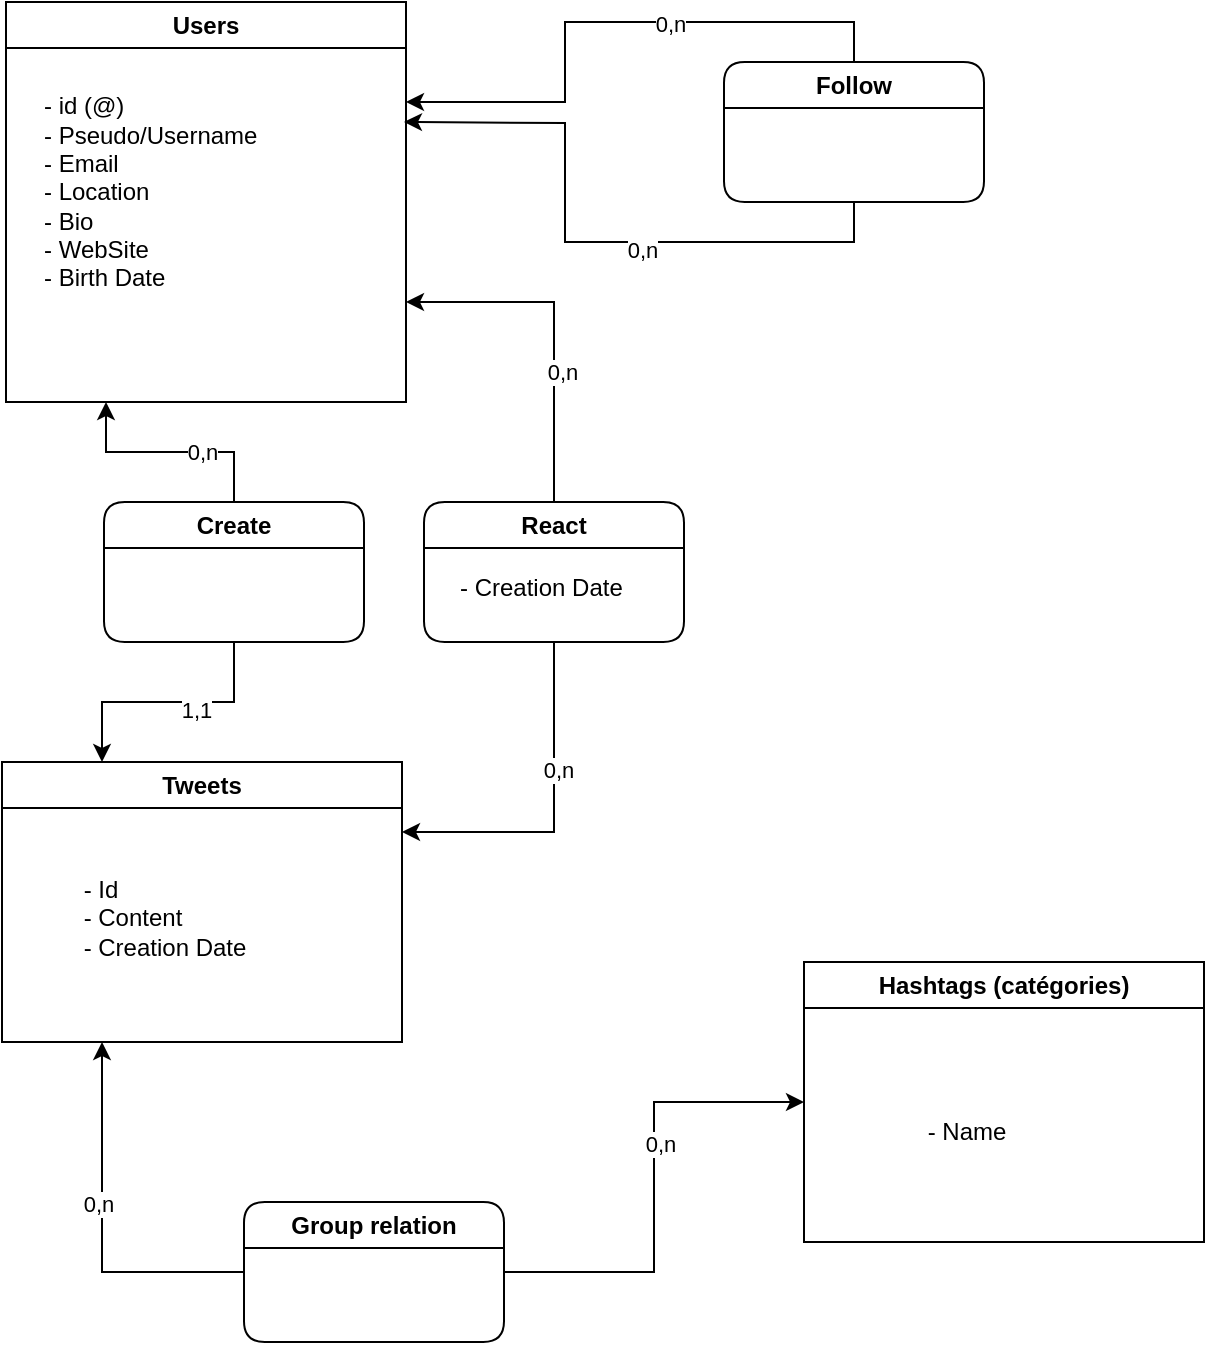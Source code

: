 <mxfile version="21.3.7" type="github">
  <diagram name="Page-1" id="8VawA16yyXWH-Rq_11g9">
    <mxGraphModel dx="1434" dy="722" grid="1" gridSize="10" guides="1" tooltips="1" connect="1" arrows="1" fold="1" page="1" pageScale="1" pageWidth="850" pageHeight="1100" math="0" shadow="0">
      <root>
        <mxCell id="0" />
        <mxCell id="1" parent="0" />
        <mxCell id="OonYzX7UAx6MXSqwizct-8" value="Users" style="swimlane;whiteSpace=wrap;html=1;" parent="1" vertex="1">
          <mxGeometry x="41" y="40" width="200" height="200" as="geometry" />
        </mxCell>
        <mxCell id="OonYzX7UAx6MXSqwizct-13" value="&lt;div align=&quot;left&quot;&gt;- id (@)&lt;/div&gt;&lt;div align=&quot;left&quot;&gt;- Pseudo/Username&lt;/div&gt;&lt;div align=&quot;left&quot;&gt;- Email&lt;/div&gt;&lt;div align=&quot;left&quot;&gt;- Location&lt;/div&gt;&lt;div align=&quot;left&quot;&gt;- Bio&lt;/div&gt;&lt;div align=&quot;left&quot;&gt;- WebSite&lt;/div&gt;&lt;div align=&quot;left&quot;&gt;- Birth Date&lt;br&gt;&lt;/div&gt;" style="text;html=1;align=left;verticalAlign=middle;resizable=0;points=[];autosize=1;strokeColor=none;fillColor=none;" parent="OonYzX7UAx6MXSqwizct-8" vertex="1">
          <mxGeometry x="17" y="40" width="130" height="110" as="geometry" />
        </mxCell>
        <mxCell id="OonYzX7UAx6MXSqwizct-9" value="Tweets" style="swimlane;whiteSpace=wrap;html=1;" parent="1" vertex="1">
          <mxGeometry x="39" y="420" width="200" height="140" as="geometry" />
        </mxCell>
        <mxCell id="OonYzX7UAx6MXSqwizct-14" value="&lt;div align=&quot;left&quot;&gt;- Id&lt;br&gt;&lt;/div&gt;&lt;div align=&quot;left&quot;&gt;- Content&lt;br&gt;&lt;/div&gt;&lt;div align=&quot;left&quot;&gt;- Creation Date&lt;/div&gt;&lt;div align=&quot;left&quot;&gt;&lt;br&gt;&lt;/div&gt;" style="text;html=1;align=center;verticalAlign=middle;resizable=0;points=[];autosize=1;strokeColor=none;fillColor=none;" parent="OonYzX7UAx6MXSqwizct-9" vertex="1">
          <mxGeometry x="31" y="50" width="100" height="70" as="geometry" />
        </mxCell>
        <mxCell id="ddO-TAM94aGAcROhZCYV-11" value="" style="edgeStyle=orthogonalEdgeStyle;rounded=0;orthogonalLoop=1;jettySize=auto;html=1;entryX=0.25;entryY=0;entryDx=0;entryDy=0;" edge="1" parent="1" source="OonYzX7UAx6MXSqwizct-10" target="OonYzX7UAx6MXSqwizct-9">
          <mxGeometry relative="1" as="geometry" />
        </mxCell>
        <mxCell id="ddO-TAM94aGAcROhZCYV-35" value="1,1" style="edgeLabel;html=1;align=center;verticalAlign=middle;resizable=0;points=[];" vertex="1" connectable="0" parent="ddO-TAM94aGAcROhZCYV-11">
          <mxGeometry x="-0.222" y="4" relative="1" as="geometry">
            <mxPoint as="offset" />
          </mxGeometry>
        </mxCell>
        <mxCell id="ddO-TAM94aGAcROhZCYV-15" style="edgeStyle=orthogonalEdgeStyle;rounded=0;orthogonalLoop=1;jettySize=auto;html=1;exitX=0.5;exitY=0;exitDx=0;exitDy=0;entryX=0.25;entryY=1;entryDx=0;entryDy=0;" edge="1" parent="1" source="OonYzX7UAx6MXSqwizct-10" target="OonYzX7UAx6MXSqwizct-8">
          <mxGeometry relative="1" as="geometry" />
        </mxCell>
        <mxCell id="ddO-TAM94aGAcROhZCYV-32" value="0,n" style="edgeLabel;html=1;align=center;verticalAlign=middle;resizable=0;points=[];" vertex="1" connectable="0" parent="ddO-TAM94aGAcROhZCYV-15">
          <mxGeometry x="-0.281" relative="1" as="geometry">
            <mxPoint as="offset" />
          </mxGeometry>
        </mxCell>
        <mxCell id="OonYzX7UAx6MXSqwizct-10" value="Create" style="swimlane;whiteSpace=wrap;html=1;rounded=1;" parent="1" vertex="1">
          <mxGeometry x="90" y="290" width="130" height="70" as="geometry" />
        </mxCell>
        <mxCell id="ddO-TAM94aGAcROhZCYV-10" style="edgeStyle=orthogonalEdgeStyle;rounded=0;orthogonalLoop=1;jettySize=auto;html=1;exitX=0.5;exitY=1;exitDx=0;exitDy=0;entryX=1;entryY=0.25;entryDx=0;entryDy=0;" edge="1" parent="1" source="ddO-TAM94aGAcROhZCYV-8" target="OonYzX7UAx6MXSqwizct-9">
          <mxGeometry relative="1" as="geometry" />
        </mxCell>
        <mxCell id="ddO-TAM94aGAcROhZCYV-37" value="0,n" style="edgeLabel;html=1;align=center;verticalAlign=middle;resizable=0;points=[];" vertex="1" connectable="0" parent="ddO-TAM94aGAcROhZCYV-10">
          <mxGeometry x="-0.252" y="2" relative="1" as="geometry">
            <mxPoint as="offset" />
          </mxGeometry>
        </mxCell>
        <mxCell id="ddO-TAM94aGAcROhZCYV-13" style="edgeStyle=orthogonalEdgeStyle;rounded=0;orthogonalLoop=1;jettySize=auto;html=1;exitX=0.5;exitY=0;exitDx=0;exitDy=0;entryX=1;entryY=0.75;entryDx=0;entryDy=0;" edge="1" parent="1" source="ddO-TAM94aGAcROhZCYV-8" target="OonYzX7UAx6MXSqwizct-8">
          <mxGeometry relative="1" as="geometry" />
        </mxCell>
        <mxCell id="ddO-TAM94aGAcROhZCYV-36" value="0,n" style="edgeLabel;html=1;align=center;verticalAlign=middle;resizable=0;points=[];" vertex="1" connectable="0" parent="ddO-TAM94aGAcROhZCYV-13">
          <mxGeometry x="-0.253" y="-4" relative="1" as="geometry">
            <mxPoint as="offset" />
          </mxGeometry>
        </mxCell>
        <mxCell id="ddO-TAM94aGAcROhZCYV-8" value="React" style="swimlane;whiteSpace=wrap;html=1;rounded=1;" vertex="1" parent="1">
          <mxGeometry x="250" y="290" width="130" height="70" as="geometry" />
        </mxCell>
        <mxCell id="ddO-TAM94aGAcROhZCYV-18" style="edgeStyle=orthogonalEdgeStyle;rounded=0;orthogonalLoop=1;jettySize=auto;html=1;entryX=1;entryY=0.25;entryDx=0;entryDy=0;exitX=0.5;exitY=0;exitDx=0;exitDy=0;" edge="1" parent="1" source="ddO-TAM94aGAcROhZCYV-17" target="OonYzX7UAx6MXSqwizct-8">
          <mxGeometry relative="1" as="geometry" />
        </mxCell>
        <mxCell id="ddO-TAM94aGAcROhZCYV-30" value="0,n" style="edgeLabel;html=1;align=center;verticalAlign=middle;resizable=0;points=[];" vertex="1" connectable="0" parent="ddO-TAM94aGAcROhZCYV-18">
          <mxGeometry x="-0.211" y="1" relative="1" as="geometry">
            <mxPoint as="offset" />
          </mxGeometry>
        </mxCell>
        <mxCell id="ddO-TAM94aGAcROhZCYV-19" style="edgeStyle=orthogonalEdgeStyle;rounded=0;orthogonalLoop=1;jettySize=auto;html=1;exitX=0.5;exitY=1;exitDx=0;exitDy=0;" edge="1" parent="1" source="ddO-TAM94aGAcROhZCYV-17">
          <mxGeometry relative="1" as="geometry">
            <mxPoint x="240" y="100" as="targetPoint" />
          </mxGeometry>
        </mxCell>
        <mxCell id="ddO-TAM94aGAcROhZCYV-31" value="0,n" style="edgeLabel;html=1;align=center;verticalAlign=middle;resizable=0;points=[];" vertex="1" connectable="0" parent="ddO-TAM94aGAcROhZCYV-19">
          <mxGeometry x="-0.172" y="4" relative="1" as="geometry">
            <mxPoint as="offset" />
          </mxGeometry>
        </mxCell>
        <mxCell id="ddO-TAM94aGAcROhZCYV-17" value="Follow" style="swimlane;whiteSpace=wrap;html=1;rounded=1;" vertex="1" parent="1">
          <mxGeometry x="400" y="70" width="130" height="70" as="geometry" />
        </mxCell>
        <mxCell id="ddO-TAM94aGAcROhZCYV-24" style="edgeStyle=orthogonalEdgeStyle;rounded=0;orthogonalLoop=1;jettySize=auto;html=1;exitX=0;exitY=0.5;exitDx=0;exitDy=0;entryX=0.25;entryY=1;entryDx=0;entryDy=0;" edge="1" parent="1" source="ddO-TAM94aGAcROhZCYV-21" target="OonYzX7UAx6MXSqwizct-9">
          <mxGeometry relative="1" as="geometry" />
        </mxCell>
        <mxCell id="ddO-TAM94aGAcROhZCYV-28" value="0,n" style="edgeLabel;html=1;align=center;verticalAlign=middle;resizable=0;points=[];" vertex="1" connectable="0" parent="ddO-TAM94aGAcROhZCYV-24">
          <mxGeometry x="0.129" y="2" relative="1" as="geometry">
            <mxPoint as="offset" />
          </mxGeometry>
        </mxCell>
        <mxCell id="ddO-TAM94aGAcROhZCYV-27" style="edgeStyle=orthogonalEdgeStyle;rounded=0;orthogonalLoop=1;jettySize=auto;html=1;exitX=1;exitY=0.5;exitDx=0;exitDy=0;entryX=0;entryY=0.5;entryDx=0;entryDy=0;" edge="1" parent="1" source="ddO-TAM94aGAcROhZCYV-21" target="ddO-TAM94aGAcROhZCYV-25">
          <mxGeometry relative="1" as="geometry" />
        </mxCell>
        <mxCell id="ddO-TAM94aGAcROhZCYV-38" value="0,n" style="edgeLabel;html=1;align=center;verticalAlign=middle;resizable=0;points=[];" vertex="1" connectable="0" parent="ddO-TAM94aGAcROhZCYV-27">
          <mxGeometry x="0.183" y="-3" relative="1" as="geometry">
            <mxPoint as="offset" />
          </mxGeometry>
        </mxCell>
        <mxCell id="ddO-TAM94aGAcROhZCYV-21" value="Group relation" style="swimlane;whiteSpace=wrap;html=1;rounded=1;" vertex="1" parent="1">
          <mxGeometry x="160" y="640" width="130" height="70" as="geometry" />
        </mxCell>
        <mxCell id="ddO-TAM94aGAcROhZCYV-25" value="Hashtags (catégories)" style="swimlane;whiteSpace=wrap;html=1;" vertex="1" parent="1">
          <mxGeometry x="440" y="520" width="200" height="140" as="geometry" />
        </mxCell>
        <mxCell id="ddO-TAM94aGAcROhZCYV-26" value="- Name" style="text;html=1;align=center;verticalAlign=middle;resizable=0;points=[];autosize=1;strokeColor=none;fillColor=none;" vertex="1" parent="ddO-TAM94aGAcROhZCYV-25">
          <mxGeometry x="51" y="70" width="60" height="30" as="geometry" />
        </mxCell>
        <mxCell id="ddO-TAM94aGAcROhZCYV-29" value="&lt;div align=&quot;left&quot;&gt;- Creation Date&lt;/div&gt;" style="text;html=1;align=left;verticalAlign=middle;resizable=0;points=[];autosize=1;strokeColor=none;fillColor=none;" vertex="1" parent="1">
          <mxGeometry x="266" y="318" width="100" height="30" as="geometry" />
        </mxCell>
      </root>
    </mxGraphModel>
  </diagram>
</mxfile>
